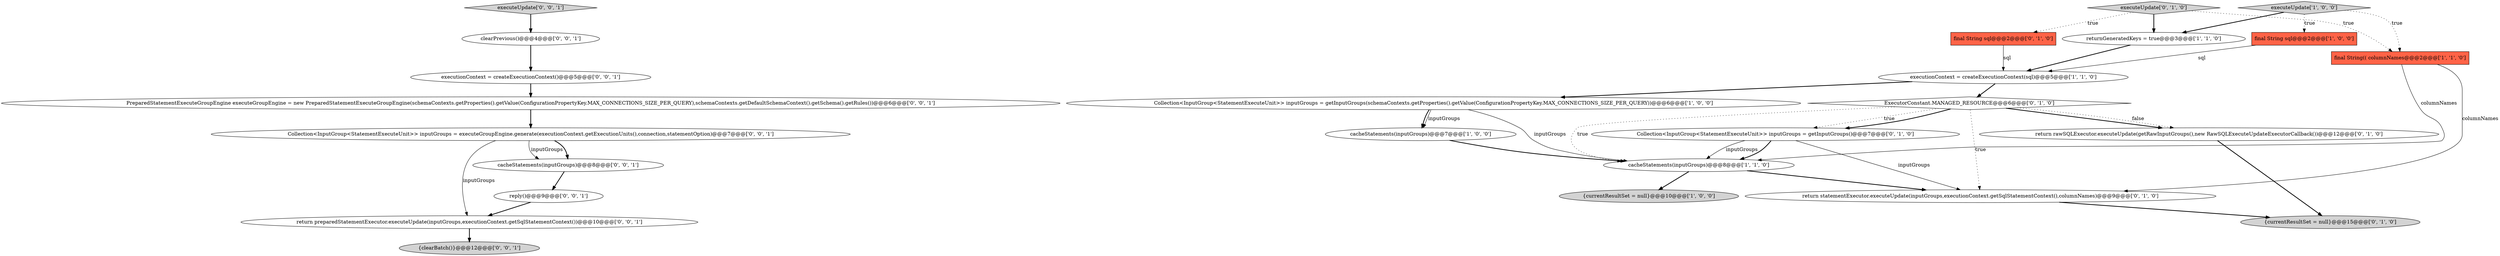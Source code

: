 digraph {
16 [style = filled, label = "clearPrevious()@@@4@@@['0', '0', '1']", fillcolor = white, shape = ellipse image = "AAA0AAABBB3BBB"];
23 [style = filled, label = "PreparedStatementExecuteGroupEngine executeGroupEngine = new PreparedStatementExecuteGroupEngine(schemaContexts.getProperties().getValue(ConfigurationPropertyKey.MAX_CONNECTIONS_SIZE_PER_QUERY),schemaContexts.getDefaultSchemaContext().getSchema().getRules())@@@6@@@['0', '0', '1']", fillcolor = white, shape = ellipse image = "AAA0AAABBB3BBB"];
22 [style = filled, label = "executeUpdate['0', '0', '1']", fillcolor = lightgray, shape = diamond image = "AAA0AAABBB3BBB"];
18 [style = filled, label = "Collection<InputGroup<StatementExecuteUnit>> inputGroups = executeGroupEngine.generate(executionContext.getExecutionUnits(),connection,statementOption)@@@7@@@['0', '0', '1']", fillcolor = white, shape = ellipse image = "AAA0AAABBB3BBB"];
10 [style = filled, label = "final String sql@@@2@@@['0', '1', '0']", fillcolor = tomato, shape = box image = "AAA0AAABBB2BBB"];
3 [style = filled, label = "Collection<InputGroup<StatementExecuteUnit>> inputGroups = getInputGroups(schemaContexts.getProperties().getValue(ConfigurationPropertyKey.MAX_CONNECTIONS_SIZE_PER_QUERY))@@@6@@@['1', '0', '0']", fillcolor = white, shape = ellipse image = "AAA0AAABBB1BBB"];
4 [style = filled, label = "executeUpdate['1', '0', '0']", fillcolor = lightgray, shape = diamond image = "AAA0AAABBB1BBB"];
19 [style = filled, label = "executionContext = createExecutionContext()@@@5@@@['0', '0', '1']", fillcolor = white, shape = ellipse image = "AAA0AAABBB3BBB"];
20 [style = filled, label = "reply()@@@9@@@['0', '0', '1']", fillcolor = white, shape = ellipse image = "AAA0AAABBB3BBB"];
21 [style = filled, label = "return preparedStatementExecutor.executeUpdate(inputGroups,executionContext.getSqlStatementContext())@@@10@@@['0', '0', '1']", fillcolor = white, shape = ellipse image = "AAA0AAABBB3BBB"];
13 [style = filled, label = "Collection<InputGroup<StatementExecuteUnit>> inputGroups = getInputGroups()@@@7@@@['0', '1', '0']", fillcolor = white, shape = ellipse image = "AAA1AAABBB2BBB"];
24 [style = filled, label = "{clearBatch()}@@@12@@@['0', '0', '1']", fillcolor = lightgray, shape = ellipse image = "AAA0AAABBB3BBB"];
14 [style = filled, label = "executeUpdate['0', '1', '0']", fillcolor = lightgray, shape = diamond image = "AAA0AAABBB2BBB"];
7 [style = filled, label = "final String(( columnNames@@@2@@@['1', '1', '0']", fillcolor = tomato, shape = box image = "AAA0AAABBB1BBB"];
2 [style = filled, label = "cacheStatements(inputGroups)@@@8@@@['1', '1', '0']", fillcolor = white, shape = ellipse image = "AAA0AAABBB1BBB"];
17 [style = filled, label = "cacheStatements(inputGroups)@@@8@@@['0', '0', '1']", fillcolor = white, shape = ellipse image = "AAA0AAABBB3BBB"];
5 [style = filled, label = "final String sql@@@2@@@['1', '0', '0']", fillcolor = tomato, shape = box image = "AAA0AAABBB1BBB"];
6 [style = filled, label = "returnGeneratedKeys = true@@@3@@@['1', '1', '0']", fillcolor = white, shape = ellipse image = "AAA0AAABBB1BBB"];
15 [style = filled, label = "ExecutorConstant.MANAGED_RESOURCE@@@6@@@['0', '1', '0']", fillcolor = white, shape = diamond image = "AAA0AAABBB2BBB"];
12 [style = filled, label = "return rawSQLExecutor.executeUpdate(getRawInputGroups(),new RawSQLExecuteUpdateExecutorCallback())@@@12@@@['0', '1', '0']", fillcolor = white, shape = ellipse image = "AAA1AAABBB2BBB"];
8 [style = filled, label = "executionContext = createExecutionContext(sql)@@@5@@@['1', '1', '0']", fillcolor = white, shape = ellipse image = "AAA0AAABBB1BBB"];
0 [style = filled, label = "cacheStatements(inputGroups)@@@7@@@['1', '0', '0']", fillcolor = white, shape = ellipse image = "AAA0AAABBB1BBB"];
1 [style = filled, label = "{currentResultSet = null}@@@10@@@['1', '0', '0']", fillcolor = lightgray, shape = ellipse image = "AAA0AAABBB1BBB"];
9 [style = filled, label = "{currentResultSet = null}@@@15@@@['0', '1', '0']", fillcolor = lightgray, shape = ellipse image = "AAA0AAABBB2BBB"];
11 [style = filled, label = "return statementExecutor.executeUpdate(inputGroups,executionContext.getSqlStatementContext(),columnNames)@@@9@@@['0', '1', '0']", fillcolor = white, shape = ellipse image = "AAA0AAABBB2BBB"];
4->6 [style = bold, label=""];
15->13 [style = dotted, label="true"];
18->17 [style = solid, label="inputGroups"];
10->8 [style = solid, label="sql"];
13->2 [style = solid, label="inputGroups"];
2->11 [style = bold, label=""];
15->12 [style = bold, label=""];
4->7 [style = dotted, label="true"];
3->0 [style = solid, label="inputGroups"];
16->19 [style = bold, label=""];
22->16 [style = bold, label=""];
11->9 [style = bold, label=""];
15->11 [style = dotted, label="true"];
21->24 [style = bold, label=""];
19->23 [style = bold, label=""];
17->20 [style = bold, label=""];
14->7 [style = dotted, label="true"];
6->8 [style = bold, label=""];
15->12 [style = dotted, label="false"];
8->3 [style = bold, label=""];
12->9 [style = bold, label=""];
20->21 [style = bold, label=""];
18->21 [style = solid, label="inputGroups"];
15->2 [style = dotted, label="true"];
3->0 [style = bold, label=""];
2->1 [style = bold, label=""];
7->2 [style = solid, label="columnNames"];
3->2 [style = solid, label="inputGroups"];
15->13 [style = bold, label=""];
14->10 [style = dotted, label="true"];
14->6 [style = bold, label=""];
23->18 [style = bold, label=""];
4->5 [style = dotted, label="true"];
18->17 [style = bold, label=""];
7->11 [style = solid, label="columnNames"];
5->8 [style = solid, label="sql"];
0->2 [style = bold, label=""];
13->2 [style = bold, label=""];
13->11 [style = solid, label="inputGroups"];
8->15 [style = bold, label=""];
}
